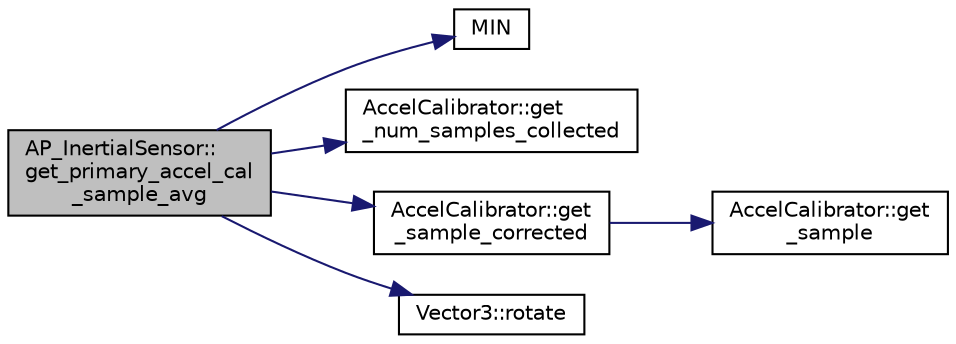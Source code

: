 digraph "AP_InertialSensor::get_primary_accel_cal_sample_avg"
{
 // INTERACTIVE_SVG=YES
  edge [fontname="Helvetica",fontsize="10",labelfontname="Helvetica",labelfontsize="10"];
  node [fontname="Helvetica",fontsize="10",shape=record];
  rankdir="LR";
  Node1 [label="AP_InertialSensor::\lget_primary_accel_cal\l_sample_avg",height=0.2,width=0.4,color="black", fillcolor="grey75", style="filled", fontcolor="black"];
  Node1 -> Node2 [color="midnightblue",fontsize="10",style="solid",fontname="Helvetica"];
  Node2 [label="MIN",height=0.2,width=0.4,color="black", fillcolor="white", style="filled",URL="$AP__Math_8h.html#a6b187a3fa1e9f663e89175e7e8e213d6"];
  Node1 -> Node3 [color="midnightblue",fontsize="10",style="solid",fontname="Helvetica"];
  Node3 [label="AccelCalibrator::get\l_num_samples_collected",height=0.2,width=0.4,color="black", fillcolor="white", style="filled",URL="$classAccelCalibrator.html#a26d78940ac1acbb821b42294763d01bc"];
  Node1 -> Node4 [color="midnightblue",fontsize="10",style="solid",fontname="Helvetica"];
  Node4 [label="AccelCalibrator::get\l_sample_corrected",height=0.2,width=0.4,color="black", fillcolor="white", style="filled",URL="$classAccelCalibrator.html#a3459659bb293027c0e9b8658c7135185"];
  Node4 -> Node5 [color="midnightblue",fontsize="10",style="solid",fontname="Helvetica"];
  Node5 [label="AccelCalibrator::get\l_sample",height=0.2,width=0.4,color="black", fillcolor="white", style="filled",URL="$classAccelCalibrator.html#a97c6d873d36c2598ff8b8964b0307d8c"];
  Node1 -> Node6 [color="midnightblue",fontsize="10",style="solid",fontname="Helvetica"];
  Node6 [label="Vector3::rotate",height=0.2,width=0.4,color="black", fillcolor="white", style="filled",URL="$classVector3.html#a53d5701ae2db9492944550927279b7b8"];
}
